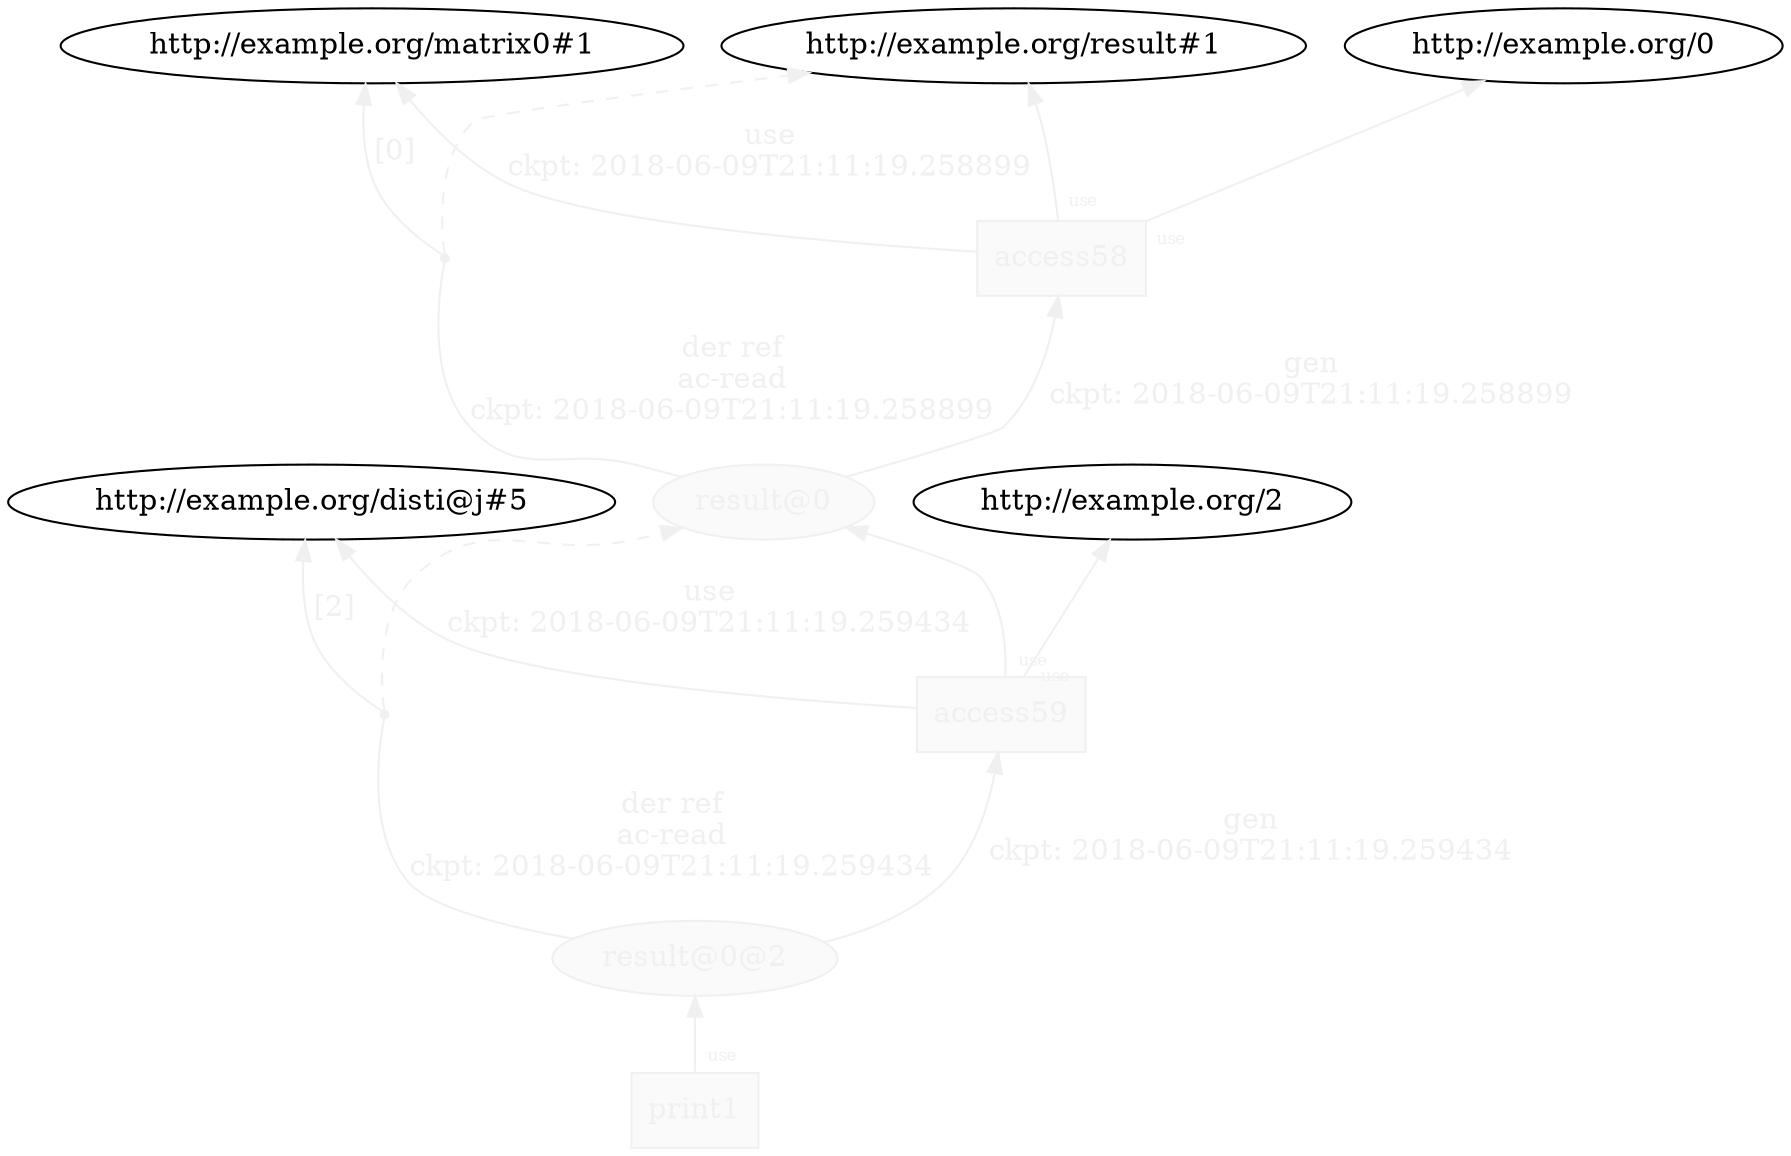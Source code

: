 digraph "PROV" { size="16,12"; rankdir="BT";
"http://example.org/result@0" [fillcolor="#FAFAFA",color="#F0F0F0",style="filled",fontcolor="#F0F0F0",label="result@0",URL="http://example.org/result@0"]
"http://example.org/access58" [fillcolor="#FAFAFA",color="#F0F0F0",shape="polygon",sides="4",style="filled",fontcolor="#F0F0F0",label="access58",URL="http://example.org/access58"]
"bn0" [shape="point",label="",fontcolor="#F0F0F0",color="#F0F0F0"]
"http://example.org/result@0" -> "bn0" [fontsize="14",distance="1.5",angle="60.0",rotation="20",label="der ref
ac-read
ckpt: 2018-06-09T21:11:19.258899",arrowhead="none",fontcolor="#F0F0F0",color="#F0F0F0"]
"bn0" -> "http://example.org/result#1" [style="dashed",fontcolor="#F0F0F0",color="#F0F0F0"]
"bn0" -> "http://example.org/matrix0#1" [fontsize="14",distance="1.5",angle="60.0",rotation="20",label="[0]",fontcolor="#F0F0F0",color="#F0F0F0"]
"http://example.org/access58" -> "http://example.org/result#1" [labelfontsize="8",labeldistance="1.5",labelangle="60.0",rotation="20",taillabel="use",fontcolor="#F0F0F0",color="#F0F0F0"]
"http://example.org/access58" -> "http://example.org/0" [labelfontsize="8",labeldistance="1.5",labelangle="60.0",rotation="20",taillabel="use",fontcolor="#F0F0F0",color="#F0F0F0"]
"http://example.org/result@0@2" [fillcolor="#FAFAFA",color="#F0F0F0",style="filled",fontcolor="#F0F0F0",label="result@0@2",URL="http://example.org/result@0@2"]
"http://example.org/access59" [fillcolor="#FAFAFA",color="#F0F0F0",shape="polygon",sides="4",style="filled",fontcolor="#F0F0F0",label="access59",URL="http://example.org/access59"]
"bn1" [shape="point",label="",fontcolor="#F0F0F0",color="#F0F0F0"]
"http://example.org/result@0@2" -> "bn1" [fontsize="14",distance="1.5",angle="60.0",rotation="20",label="der ref
ac-read
ckpt: 2018-06-09T21:11:19.259434",arrowhead="none",fontcolor="#F0F0F0",color="#F0F0F0"]
"bn1" -> "http://example.org/result@0" [style="dashed",fontcolor="#F0F0F0",color="#F0F0F0"]
"bn1" -> "http://example.org/disti@j#5" [fontsize="14",distance="1.5",angle="60.0",rotation="20",label="[2]",fontcolor="#F0F0F0",color="#F0F0F0"]
"http://example.org/access59" -> "http://example.org/result@0" [labelfontsize="8",labeldistance="1.5",labelangle="60.0",rotation="20",taillabel="use",fontcolor="#F0F0F0",color="#F0F0F0"]
"http://example.org/access59" -> "http://example.org/2" [labelfontsize="8",labeldistance="1.5",labelangle="60.0",rotation="20",taillabel="use",fontcolor="#F0F0F0",color="#F0F0F0"]
"http://example.org/print1" [fillcolor="#FAFAFA",color="#F0F0F0",shape="polygon",sides="4",style="filled",fontcolor="#F0F0F0",label="print1",URL="http://example.org/print1"]
"http://example.org/print1" -> "http://example.org/result@0@2" [labelfontsize="8",labeldistance="1.5",labelangle="60.0",rotation="20",taillabel="use",fontcolor="#F0F0F0",color="#F0F0F0"]
"http://example.org/access58" -> "http://example.org/matrix0#1" [fontsize="14",distance="1.5",angle="60.0",rotation="20",label="use
ckpt: 2018-06-09T21:11:19.258899",fontcolor="#F0F0F0",color="#F0F0F0"]
"http://example.org/access59" -> "http://example.org/disti@j#5" [fontsize="14",distance="1.5",angle="60.0",rotation="20",label="use
ckpt: 2018-06-09T21:11:19.259434",fontcolor="#F0F0F0",color="#F0F0F0"]
"http://example.org/result@0" -> "http://example.org/access58" [fontsize="14",distance="1.5",angle="60.0",rotation="20",label="gen
ckpt: 2018-06-09T21:11:19.258899",fontcolor="#F0F0F0",color="#F0F0F0"]
"http://example.org/result@0@2" -> "http://example.org/access59" [fontsize="14",distance="1.5",angle="60.0",rotation="20",label="gen
ckpt: 2018-06-09T21:11:19.259434",fontcolor="#F0F0F0",color="#F0F0F0"]
}